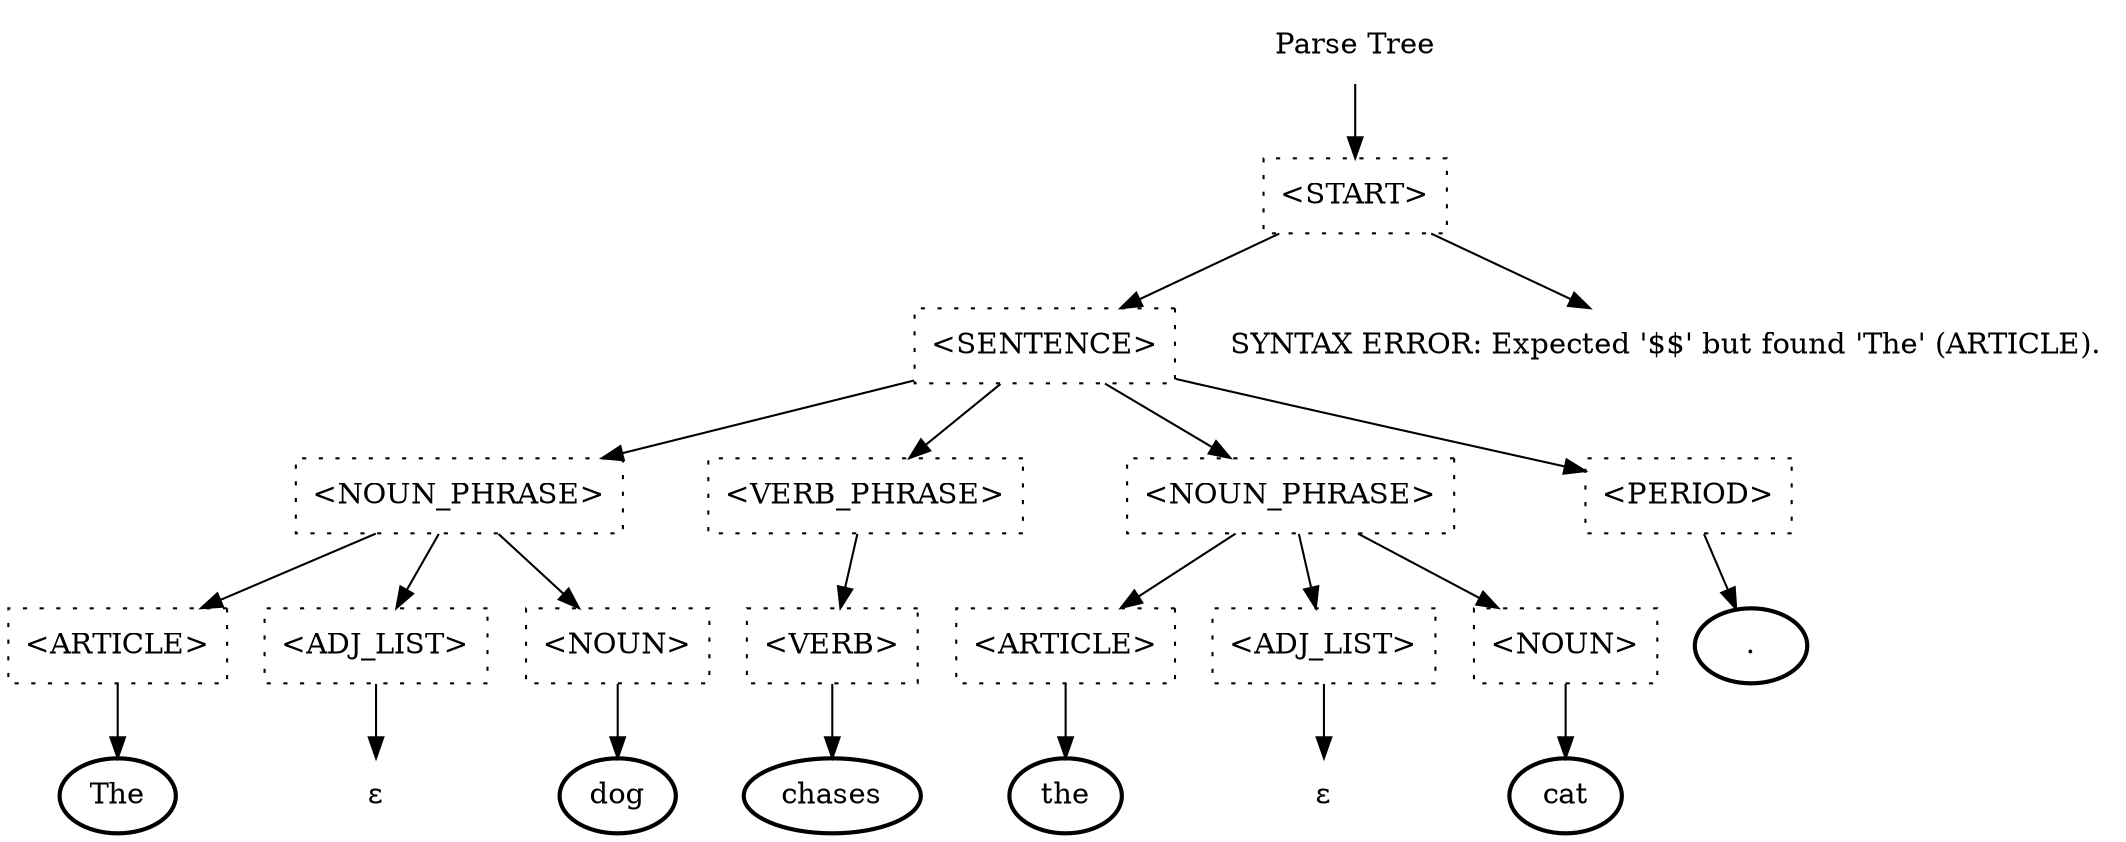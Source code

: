 digraph ParseTree {
	0 [label="Parse Tree", shape=plaintext];
	0 -> {1 [label="<START>", shape=rect, style=dotted]};
	1 -> {2 [label="<SENTENCE>", shape=rect, style=dotted]};
	2 -> {3 [label="<NOUN_PHRASE>", shape=rect, style=dotted]};
	3 -> {4 [label="<ARTICLE>", shape=rect, style=dotted]};
	4 -> {5 [label="The", shape=oval, style=bold]};
	3 -> {6 [label="<ADJ_LIST>", shape=rect, style=dotted]};
	6 -> {7 [label="&epsilon;", shape=plaintext]};
	3 -> {8 [label="<NOUN>", shape=rect, style=dotted]};
	8 -> {9 [label="dog", shape=oval, style=bold]};
	2 -> {10 [label="<VERB_PHRASE>", shape=rect, style=dotted]};
	10 -> {11 [label="<VERB>", shape=rect, style=dotted]};
	11 -> {12 [label="chases", shape=oval, style=bold]};
	2 -> {13 [label="<NOUN_PHRASE>", shape=rect, style=dotted]};
	13 -> {14 [label="<ARTICLE>", shape=rect, style=dotted]};
	14 -> {15 [label="the", shape=oval, style=bold]};
	13 -> {16 [label="<ADJ_LIST>", shape=rect, style=dotted]};
	16 -> {17 [label="&epsilon;", shape=plaintext]};
	13 -> {18 [label="<NOUN>", shape=rect, style=dotted]};
	18 -> {19 [label="cat", shape=oval, style=bold]};
	2 -> {20 [label="<PERIOD>", shape=rect, style=dotted]};
	20 -> {21 [label=".", shape=oval, style=bold]};
	"1" -> {"SYNTAX ERROR: Expected '$$' but found 'The' (ARTICLE)." [shape=plaintext, color=red]};
}
